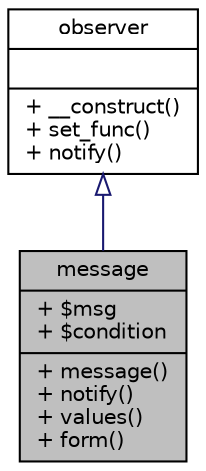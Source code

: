 digraph "message"
{
  edge [fontname="Helvetica",fontsize="10",labelfontname="Helvetica",labelfontsize="10"];
  node [fontname="Helvetica",fontsize="10",shape=record];
  Node1 [label="{message\n|+ $msg\l+ $condition\l|+ message()\l+ notify()\l+ values()\l+ form()\l}",height=0.2,width=0.4,color="black", fillcolor="grey75", style="filled", fontcolor="black"];
  Node2 -> Node1 [dir="back",color="midnightblue",fontsize="10",style="solid",arrowtail="onormal",fontname="Helvetica"];
  Node2 [label="{observer\n||+ __construct()\l+ set_func()\l+ notify()\l}",height=0.2,width=0.4,color="black", fillcolor="white", style="filled",URL="$classobserver.html",tooltip="Impliments the observer in the observer patters. "];
}
